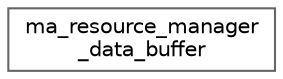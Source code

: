 digraph "Graphical Class Hierarchy"
{
 // LATEX_PDF_SIZE
  bgcolor="transparent";
  edge [fontname=Helvetica,fontsize=10,labelfontname=Helvetica,labelfontsize=10];
  node [fontname=Helvetica,fontsize=10,shape=box,height=0.2,width=0.4];
  rankdir="LR";
  Node0 [id="Node000000",label="ma_resource_manager\l_data_buffer",height=0.2,width=0.4,color="grey40", fillcolor="white", style="filled",URL="$structma__resource__manager__data__buffer.html",tooltip=" "];
}
